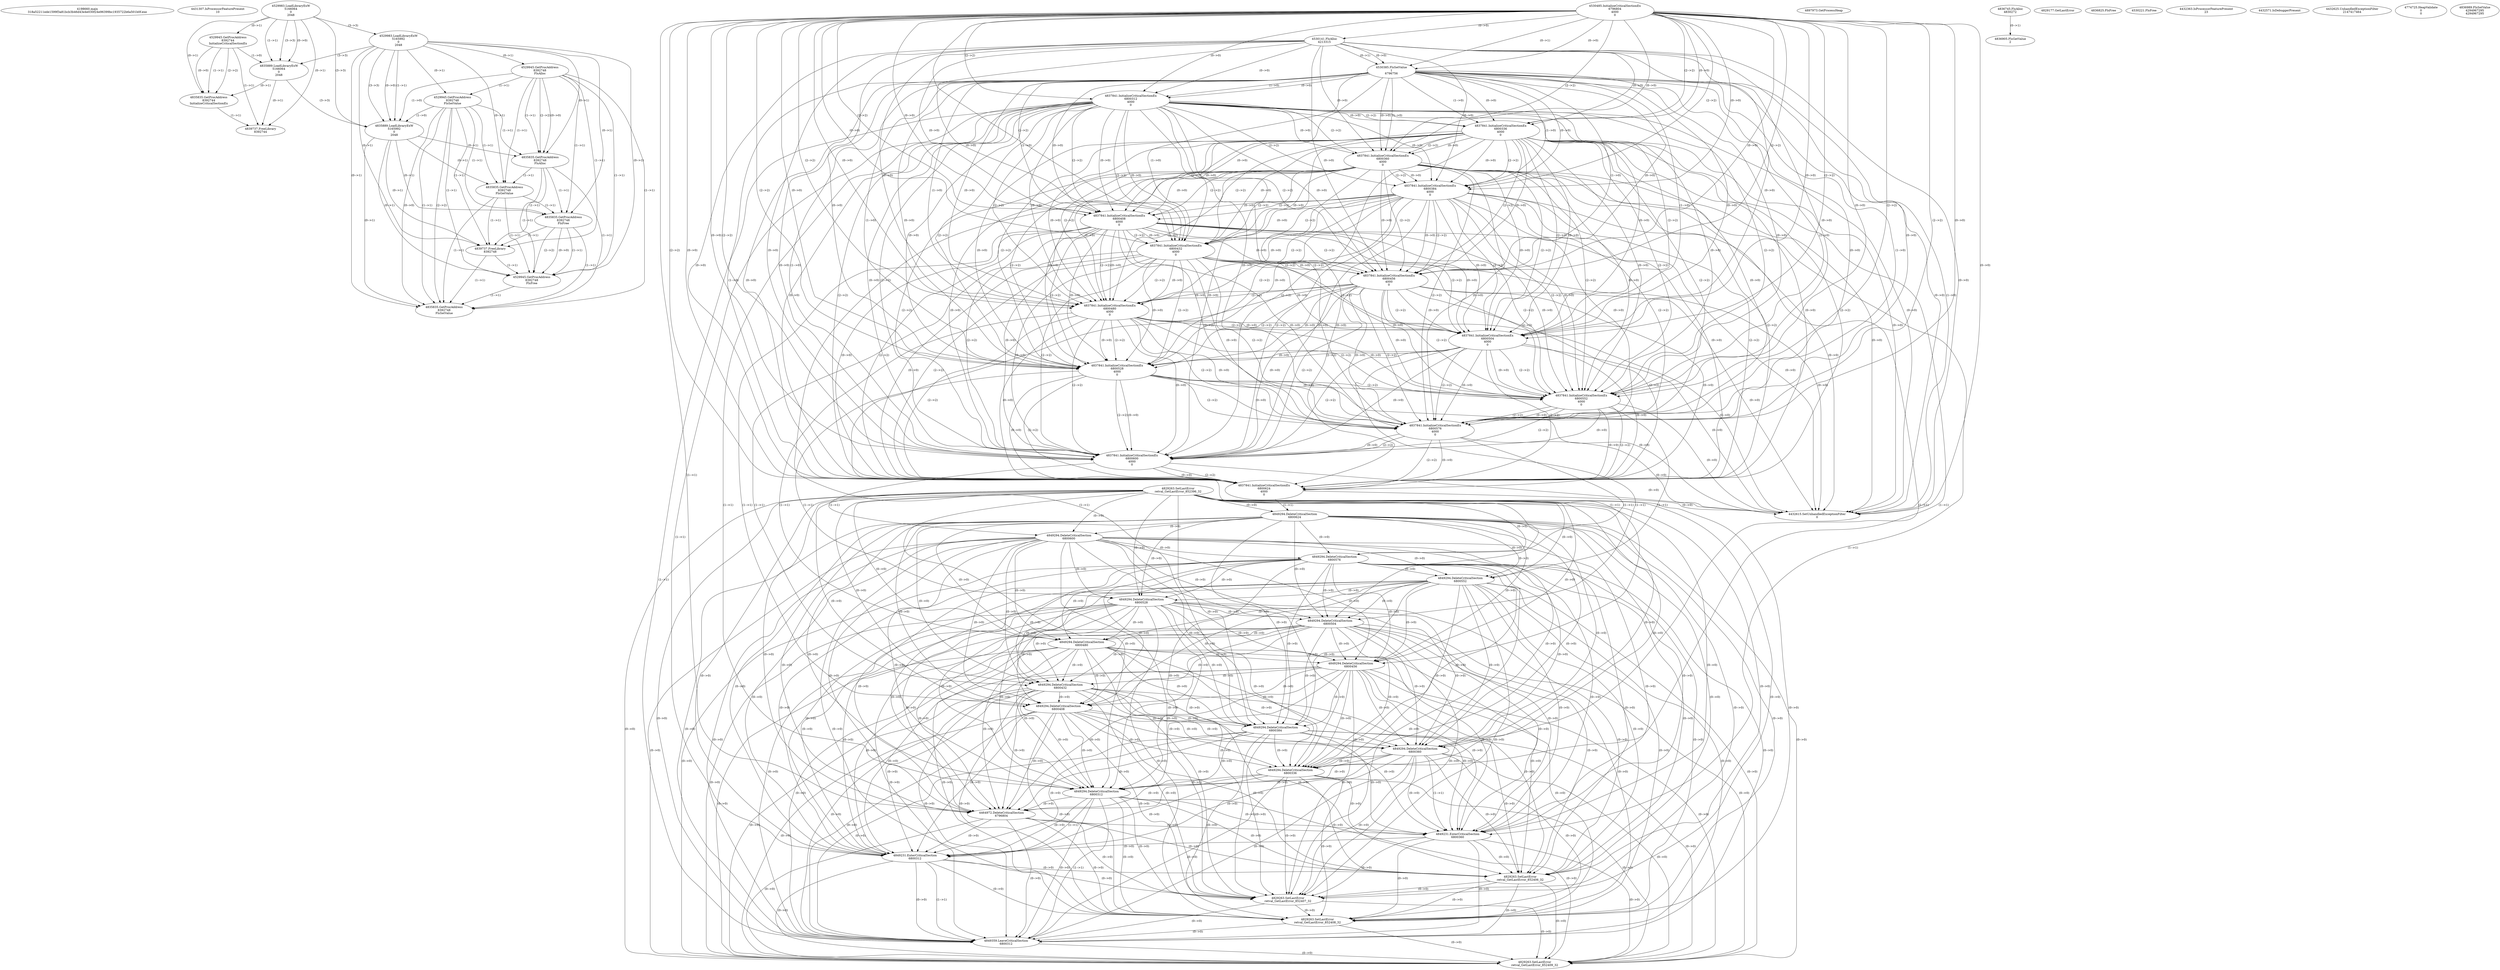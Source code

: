 // Global SCDG with merge call
digraph {
	0 [label="4198660.main
318a52211ede1599f3a81bcb3b46d43e4e030f24e96399bc1935722b6a501b0f.exe"]
	1 [label="4431307.IsProcessorFeaturePresent
10"]
	2 [label="4529983.LoadLibraryExW
5166064
0
2048"]
	3 [label="4529945.GetProcAddress
8392744
InitializeCriticalSectionEx"]
	2 -> 3 [label="(0-->1)"]
	4 [label="4530485.InitializeCriticalSectionEx
6796804
4000
0"]
	5 [label="4529983.LoadLibraryExW
5165992
0
2048"]
	2 -> 5 [label="(3-->3)"]
	6 [label="4529945.GetProcAddress
8392748
FlsAlloc"]
	5 -> 6 [label="(0-->1)"]
	7 [label="4530141.FlsAlloc
4213315"]
	4 -> 7 [label="(0-->0)"]
	8 [label="4529945.GetProcAddress
8392748
FlsSetValue"]
	5 -> 8 [label="(0-->1)"]
	6 -> 8 [label="(1-->1)"]
	9 [label="4530385.FlsSetValue
1
6796756"]
	4 -> 9 [label="(0-->1)"]
	7 -> 9 [label="(0-->1)"]
	4 -> 9 [label="(0-->0)"]
	7 -> 9 [label="(0-->0)"]
	10 [label="4835889.LoadLibraryExW
5166064
0
2048"]
	2 -> 10 [label="(1-->1)"]
	2 -> 10 [label="(3-->3)"]
	5 -> 10 [label="(3-->3)"]
	2 -> 10 [label="(0-->0)"]
	3 -> 10 [label="(1-->0)"]
	11 [label="4835835.GetProcAddress
8392744
InitializeCriticalSectionEx"]
	2 -> 11 [label="(0-->1)"]
	3 -> 11 [label="(1-->1)"]
	10 -> 11 [label="(0-->1)"]
	3 -> 11 [label="(2-->2)"]
	3 -> 11 [label="(0-->0)"]
	12 [label="4837841.InitializeCriticalSectionEx
6800312
4000
0"]
	4 -> 12 [label="(2-->2)"]
	4 -> 12 [label="(0-->0)"]
	7 -> 12 [label="(0-->0)"]
	9 -> 12 [label="(1-->0)"]
	9 -> 12 [label="(0-->0)"]
	13 [label="4837841.InitializeCriticalSectionEx
6800336
4000
0"]
	4 -> 13 [label="(2-->2)"]
	12 -> 13 [label="(2-->2)"]
	4 -> 13 [label="(0-->0)"]
	7 -> 13 [label="(0-->0)"]
	9 -> 13 [label="(1-->0)"]
	9 -> 13 [label="(0-->0)"]
	12 -> 13 [label="(0-->0)"]
	14 [label="4837841.InitializeCriticalSectionEx
6800360
4000
0"]
	4 -> 14 [label="(2-->2)"]
	12 -> 14 [label="(2-->2)"]
	13 -> 14 [label="(2-->2)"]
	4 -> 14 [label="(0-->0)"]
	7 -> 14 [label="(0-->0)"]
	9 -> 14 [label="(1-->0)"]
	9 -> 14 [label="(0-->0)"]
	12 -> 14 [label="(0-->0)"]
	13 -> 14 [label="(0-->0)"]
	15 [label="4837841.InitializeCriticalSectionEx
6800384
4000
0"]
	4 -> 15 [label="(2-->2)"]
	12 -> 15 [label="(2-->2)"]
	13 -> 15 [label="(2-->2)"]
	14 -> 15 [label="(2-->2)"]
	4 -> 15 [label="(0-->0)"]
	7 -> 15 [label="(0-->0)"]
	9 -> 15 [label="(1-->0)"]
	9 -> 15 [label="(0-->0)"]
	12 -> 15 [label="(0-->0)"]
	13 -> 15 [label="(0-->0)"]
	14 -> 15 [label="(0-->0)"]
	16 [label="4837841.InitializeCriticalSectionEx
6800408
4000
0"]
	4 -> 16 [label="(2-->2)"]
	12 -> 16 [label="(2-->2)"]
	13 -> 16 [label="(2-->2)"]
	14 -> 16 [label="(2-->2)"]
	15 -> 16 [label="(2-->2)"]
	4 -> 16 [label="(0-->0)"]
	7 -> 16 [label="(0-->0)"]
	9 -> 16 [label="(1-->0)"]
	9 -> 16 [label="(0-->0)"]
	12 -> 16 [label="(0-->0)"]
	13 -> 16 [label="(0-->0)"]
	14 -> 16 [label="(0-->0)"]
	15 -> 16 [label="(0-->0)"]
	17 [label="4837841.InitializeCriticalSectionEx
6800432
4000
0"]
	4 -> 17 [label="(2-->2)"]
	12 -> 17 [label="(2-->2)"]
	13 -> 17 [label="(2-->2)"]
	14 -> 17 [label="(2-->2)"]
	15 -> 17 [label="(2-->2)"]
	16 -> 17 [label="(2-->2)"]
	4 -> 17 [label="(0-->0)"]
	7 -> 17 [label="(0-->0)"]
	9 -> 17 [label="(1-->0)"]
	9 -> 17 [label="(0-->0)"]
	12 -> 17 [label="(0-->0)"]
	13 -> 17 [label="(0-->0)"]
	14 -> 17 [label="(0-->0)"]
	15 -> 17 [label="(0-->0)"]
	16 -> 17 [label="(0-->0)"]
	18 [label="4837841.InitializeCriticalSectionEx
6800456
4000
0"]
	4 -> 18 [label="(2-->2)"]
	12 -> 18 [label="(2-->2)"]
	13 -> 18 [label="(2-->2)"]
	14 -> 18 [label="(2-->2)"]
	15 -> 18 [label="(2-->2)"]
	16 -> 18 [label="(2-->2)"]
	17 -> 18 [label="(2-->2)"]
	4 -> 18 [label="(0-->0)"]
	7 -> 18 [label="(0-->0)"]
	9 -> 18 [label="(1-->0)"]
	9 -> 18 [label="(0-->0)"]
	12 -> 18 [label="(0-->0)"]
	13 -> 18 [label="(0-->0)"]
	14 -> 18 [label="(0-->0)"]
	15 -> 18 [label="(0-->0)"]
	16 -> 18 [label="(0-->0)"]
	17 -> 18 [label="(0-->0)"]
	19 [label="4837841.InitializeCriticalSectionEx
6800480
4000
0"]
	4 -> 19 [label="(2-->2)"]
	12 -> 19 [label="(2-->2)"]
	13 -> 19 [label="(2-->2)"]
	14 -> 19 [label="(2-->2)"]
	15 -> 19 [label="(2-->2)"]
	16 -> 19 [label="(2-->2)"]
	17 -> 19 [label="(2-->2)"]
	18 -> 19 [label="(2-->2)"]
	4 -> 19 [label="(0-->0)"]
	7 -> 19 [label="(0-->0)"]
	9 -> 19 [label="(1-->0)"]
	9 -> 19 [label="(0-->0)"]
	12 -> 19 [label="(0-->0)"]
	13 -> 19 [label="(0-->0)"]
	14 -> 19 [label="(0-->0)"]
	15 -> 19 [label="(0-->0)"]
	16 -> 19 [label="(0-->0)"]
	17 -> 19 [label="(0-->0)"]
	18 -> 19 [label="(0-->0)"]
	20 [label="4837841.InitializeCriticalSectionEx
6800504
4000
0"]
	4 -> 20 [label="(2-->2)"]
	12 -> 20 [label="(2-->2)"]
	13 -> 20 [label="(2-->2)"]
	14 -> 20 [label="(2-->2)"]
	15 -> 20 [label="(2-->2)"]
	16 -> 20 [label="(2-->2)"]
	17 -> 20 [label="(2-->2)"]
	18 -> 20 [label="(2-->2)"]
	19 -> 20 [label="(2-->2)"]
	4 -> 20 [label="(0-->0)"]
	7 -> 20 [label="(0-->0)"]
	9 -> 20 [label="(1-->0)"]
	9 -> 20 [label="(0-->0)"]
	12 -> 20 [label="(0-->0)"]
	13 -> 20 [label="(0-->0)"]
	14 -> 20 [label="(0-->0)"]
	15 -> 20 [label="(0-->0)"]
	16 -> 20 [label="(0-->0)"]
	17 -> 20 [label="(0-->0)"]
	18 -> 20 [label="(0-->0)"]
	19 -> 20 [label="(0-->0)"]
	21 [label="4837841.InitializeCriticalSectionEx
6800528
4000
0"]
	4 -> 21 [label="(2-->2)"]
	12 -> 21 [label="(2-->2)"]
	13 -> 21 [label="(2-->2)"]
	14 -> 21 [label="(2-->2)"]
	15 -> 21 [label="(2-->2)"]
	16 -> 21 [label="(2-->2)"]
	17 -> 21 [label="(2-->2)"]
	18 -> 21 [label="(2-->2)"]
	19 -> 21 [label="(2-->2)"]
	20 -> 21 [label="(2-->2)"]
	4 -> 21 [label="(0-->0)"]
	7 -> 21 [label="(0-->0)"]
	9 -> 21 [label="(1-->0)"]
	9 -> 21 [label="(0-->0)"]
	12 -> 21 [label="(0-->0)"]
	13 -> 21 [label="(0-->0)"]
	14 -> 21 [label="(0-->0)"]
	15 -> 21 [label="(0-->0)"]
	16 -> 21 [label="(0-->0)"]
	17 -> 21 [label="(0-->0)"]
	18 -> 21 [label="(0-->0)"]
	19 -> 21 [label="(0-->0)"]
	20 -> 21 [label="(0-->0)"]
	22 [label="4837841.InitializeCriticalSectionEx
6800552
4000
0"]
	4 -> 22 [label="(2-->2)"]
	12 -> 22 [label="(2-->2)"]
	13 -> 22 [label="(2-->2)"]
	14 -> 22 [label="(2-->2)"]
	15 -> 22 [label="(2-->2)"]
	16 -> 22 [label="(2-->2)"]
	17 -> 22 [label="(2-->2)"]
	18 -> 22 [label="(2-->2)"]
	19 -> 22 [label="(2-->2)"]
	20 -> 22 [label="(2-->2)"]
	21 -> 22 [label="(2-->2)"]
	4 -> 22 [label="(0-->0)"]
	7 -> 22 [label="(0-->0)"]
	9 -> 22 [label="(1-->0)"]
	9 -> 22 [label="(0-->0)"]
	12 -> 22 [label="(0-->0)"]
	13 -> 22 [label="(0-->0)"]
	14 -> 22 [label="(0-->0)"]
	15 -> 22 [label="(0-->0)"]
	16 -> 22 [label="(0-->0)"]
	17 -> 22 [label="(0-->0)"]
	18 -> 22 [label="(0-->0)"]
	19 -> 22 [label="(0-->0)"]
	20 -> 22 [label="(0-->0)"]
	21 -> 22 [label="(0-->0)"]
	23 [label="4837841.InitializeCriticalSectionEx
6800576
4000
0"]
	4 -> 23 [label="(2-->2)"]
	12 -> 23 [label="(2-->2)"]
	13 -> 23 [label="(2-->2)"]
	14 -> 23 [label="(2-->2)"]
	15 -> 23 [label="(2-->2)"]
	16 -> 23 [label="(2-->2)"]
	17 -> 23 [label="(2-->2)"]
	18 -> 23 [label="(2-->2)"]
	19 -> 23 [label="(2-->2)"]
	20 -> 23 [label="(2-->2)"]
	21 -> 23 [label="(2-->2)"]
	22 -> 23 [label="(2-->2)"]
	4 -> 23 [label="(0-->0)"]
	7 -> 23 [label="(0-->0)"]
	9 -> 23 [label="(1-->0)"]
	9 -> 23 [label="(0-->0)"]
	12 -> 23 [label="(0-->0)"]
	13 -> 23 [label="(0-->0)"]
	14 -> 23 [label="(0-->0)"]
	15 -> 23 [label="(0-->0)"]
	16 -> 23 [label="(0-->0)"]
	17 -> 23 [label="(0-->0)"]
	18 -> 23 [label="(0-->0)"]
	19 -> 23 [label="(0-->0)"]
	20 -> 23 [label="(0-->0)"]
	21 -> 23 [label="(0-->0)"]
	22 -> 23 [label="(0-->0)"]
	24 [label="4837841.InitializeCriticalSectionEx
6800600
4000
0"]
	4 -> 24 [label="(2-->2)"]
	12 -> 24 [label="(2-->2)"]
	13 -> 24 [label="(2-->2)"]
	14 -> 24 [label="(2-->2)"]
	15 -> 24 [label="(2-->2)"]
	16 -> 24 [label="(2-->2)"]
	17 -> 24 [label="(2-->2)"]
	18 -> 24 [label="(2-->2)"]
	19 -> 24 [label="(2-->2)"]
	20 -> 24 [label="(2-->2)"]
	21 -> 24 [label="(2-->2)"]
	22 -> 24 [label="(2-->2)"]
	23 -> 24 [label="(2-->2)"]
	4 -> 24 [label="(0-->0)"]
	7 -> 24 [label="(0-->0)"]
	9 -> 24 [label="(1-->0)"]
	9 -> 24 [label="(0-->0)"]
	12 -> 24 [label="(0-->0)"]
	13 -> 24 [label="(0-->0)"]
	14 -> 24 [label="(0-->0)"]
	15 -> 24 [label="(0-->0)"]
	16 -> 24 [label="(0-->0)"]
	17 -> 24 [label="(0-->0)"]
	18 -> 24 [label="(0-->0)"]
	19 -> 24 [label="(0-->0)"]
	20 -> 24 [label="(0-->0)"]
	21 -> 24 [label="(0-->0)"]
	22 -> 24 [label="(0-->0)"]
	23 -> 24 [label="(0-->0)"]
	25 [label="4837841.InitializeCriticalSectionEx
6800624
4000
0"]
	4 -> 25 [label="(2-->2)"]
	12 -> 25 [label="(2-->2)"]
	13 -> 25 [label="(2-->2)"]
	14 -> 25 [label="(2-->2)"]
	15 -> 25 [label="(2-->2)"]
	16 -> 25 [label="(2-->2)"]
	17 -> 25 [label="(2-->2)"]
	18 -> 25 [label="(2-->2)"]
	19 -> 25 [label="(2-->2)"]
	20 -> 25 [label="(2-->2)"]
	21 -> 25 [label="(2-->2)"]
	22 -> 25 [label="(2-->2)"]
	23 -> 25 [label="(2-->2)"]
	24 -> 25 [label="(2-->2)"]
	4 -> 25 [label="(0-->0)"]
	7 -> 25 [label="(0-->0)"]
	9 -> 25 [label="(1-->0)"]
	9 -> 25 [label="(0-->0)"]
	12 -> 25 [label="(0-->0)"]
	13 -> 25 [label="(0-->0)"]
	14 -> 25 [label="(0-->0)"]
	15 -> 25 [label="(0-->0)"]
	16 -> 25 [label="(0-->0)"]
	17 -> 25 [label="(0-->0)"]
	18 -> 25 [label="(0-->0)"]
	19 -> 25 [label="(0-->0)"]
	20 -> 25 [label="(0-->0)"]
	21 -> 25 [label="(0-->0)"]
	22 -> 25 [label="(0-->0)"]
	23 -> 25 [label="(0-->0)"]
	24 -> 25 [label="(0-->0)"]
	26 [label="4897973.GetProcessHeap
"]
	27 [label="4835889.LoadLibraryExW
5165992
0
2048"]
	5 -> 27 [label="(1-->1)"]
	2 -> 27 [label="(3-->3)"]
	5 -> 27 [label="(3-->3)"]
	10 -> 27 [label="(3-->3)"]
	5 -> 27 [label="(0-->0)"]
	6 -> 27 [label="(1-->0)"]
	8 -> 27 [label="(1-->0)"]
	28 [label="4835835.GetProcAddress
8392748
FlsAlloc"]
	5 -> 28 [label="(0-->1)"]
	6 -> 28 [label="(1-->1)"]
	8 -> 28 [label="(1-->1)"]
	27 -> 28 [label="(0-->1)"]
	6 -> 28 [label="(2-->2)"]
	6 -> 28 [label="(0-->0)"]
	29 [label="4836745.FlsAlloc
4830272"]
	30 [label="4829177.GetLastError
"]
	31 [label="4835835.GetProcAddress
8392748
FlsGetValue"]
	5 -> 31 [label="(0-->1)"]
	6 -> 31 [label="(1-->1)"]
	8 -> 31 [label="(1-->1)"]
	27 -> 31 [label="(0-->1)"]
	28 -> 31 [label="(1-->1)"]
	32 [label="4836905.FlsGetValue
2"]
	29 -> 32 [label="(0-->1)"]
	33 [label="4829263.SetLastError
retval_GetLastError_852396_32"]
	34 [label="4835835.GetProcAddress
8392748
FlsFree"]
	5 -> 34 [label="(0-->1)"]
	6 -> 34 [label="(1-->1)"]
	8 -> 34 [label="(1-->1)"]
	27 -> 34 [label="(0-->1)"]
	28 -> 34 [label="(1-->1)"]
	31 -> 34 [label="(1-->1)"]
	35 [label="4836825.FlsFree
"]
	36 [label="4849294.DeleteCriticalSection
6800624"]
	25 -> 36 [label="(1-->1)"]
	33 -> 36 [label="(0-->0)"]
	37 [label="4849294.DeleteCriticalSection
6800600"]
	24 -> 37 [label="(1-->1)"]
	33 -> 37 [label="(0-->0)"]
	36 -> 37 [label="(0-->0)"]
	38 [label="4849294.DeleteCriticalSection
6800576"]
	23 -> 38 [label="(1-->1)"]
	33 -> 38 [label="(0-->0)"]
	36 -> 38 [label="(0-->0)"]
	37 -> 38 [label="(0-->0)"]
	39 [label="4849294.DeleteCriticalSection
6800552"]
	22 -> 39 [label="(1-->1)"]
	33 -> 39 [label="(0-->0)"]
	36 -> 39 [label="(0-->0)"]
	37 -> 39 [label="(0-->0)"]
	38 -> 39 [label="(0-->0)"]
	40 [label="4849294.DeleteCriticalSection
6800528"]
	21 -> 40 [label="(1-->1)"]
	33 -> 40 [label="(0-->0)"]
	36 -> 40 [label="(0-->0)"]
	37 -> 40 [label="(0-->0)"]
	38 -> 40 [label="(0-->0)"]
	39 -> 40 [label="(0-->0)"]
	41 [label="4849294.DeleteCriticalSection
6800504"]
	20 -> 41 [label="(1-->1)"]
	33 -> 41 [label="(0-->0)"]
	36 -> 41 [label="(0-->0)"]
	37 -> 41 [label="(0-->0)"]
	38 -> 41 [label="(0-->0)"]
	39 -> 41 [label="(0-->0)"]
	40 -> 41 [label="(0-->0)"]
	42 [label="4849294.DeleteCriticalSection
6800480"]
	19 -> 42 [label="(1-->1)"]
	33 -> 42 [label="(0-->0)"]
	36 -> 42 [label="(0-->0)"]
	37 -> 42 [label="(0-->0)"]
	38 -> 42 [label="(0-->0)"]
	39 -> 42 [label="(0-->0)"]
	40 -> 42 [label="(0-->0)"]
	41 -> 42 [label="(0-->0)"]
	43 [label="4849294.DeleteCriticalSection
6800456"]
	18 -> 43 [label="(1-->1)"]
	33 -> 43 [label="(0-->0)"]
	36 -> 43 [label="(0-->0)"]
	37 -> 43 [label="(0-->0)"]
	38 -> 43 [label="(0-->0)"]
	39 -> 43 [label="(0-->0)"]
	40 -> 43 [label="(0-->0)"]
	41 -> 43 [label="(0-->0)"]
	42 -> 43 [label="(0-->0)"]
	44 [label="4849294.DeleteCriticalSection
6800432"]
	17 -> 44 [label="(1-->1)"]
	33 -> 44 [label="(0-->0)"]
	36 -> 44 [label="(0-->0)"]
	37 -> 44 [label="(0-->0)"]
	38 -> 44 [label="(0-->0)"]
	39 -> 44 [label="(0-->0)"]
	40 -> 44 [label="(0-->0)"]
	41 -> 44 [label="(0-->0)"]
	42 -> 44 [label="(0-->0)"]
	43 -> 44 [label="(0-->0)"]
	45 [label="4849294.DeleteCriticalSection
6800408"]
	16 -> 45 [label="(1-->1)"]
	33 -> 45 [label="(0-->0)"]
	36 -> 45 [label="(0-->0)"]
	37 -> 45 [label="(0-->0)"]
	38 -> 45 [label="(0-->0)"]
	39 -> 45 [label="(0-->0)"]
	40 -> 45 [label="(0-->0)"]
	41 -> 45 [label="(0-->0)"]
	42 -> 45 [label="(0-->0)"]
	43 -> 45 [label="(0-->0)"]
	44 -> 45 [label="(0-->0)"]
	46 [label="4849294.DeleteCriticalSection
6800384"]
	15 -> 46 [label="(1-->1)"]
	33 -> 46 [label="(0-->0)"]
	36 -> 46 [label="(0-->0)"]
	37 -> 46 [label="(0-->0)"]
	38 -> 46 [label="(0-->0)"]
	39 -> 46 [label="(0-->0)"]
	40 -> 46 [label="(0-->0)"]
	41 -> 46 [label="(0-->0)"]
	42 -> 46 [label="(0-->0)"]
	43 -> 46 [label="(0-->0)"]
	44 -> 46 [label="(0-->0)"]
	45 -> 46 [label="(0-->0)"]
	47 [label="4849294.DeleteCriticalSection
6800360"]
	14 -> 47 [label="(1-->1)"]
	33 -> 47 [label="(0-->0)"]
	36 -> 47 [label="(0-->0)"]
	37 -> 47 [label="(0-->0)"]
	38 -> 47 [label="(0-->0)"]
	39 -> 47 [label="(0-->0)"]
	40 -> 47 [label="(0-->0)"]
	41 -> 47 [label="(0-->0)"]
	42 -> 47 [label="(0-->0)"]
	43 -> 47 [label="(0-->0)"]
	44 -> 47 [label="(0-->0)"]
	45 -> 47 [label="(0-->0)"]
	46 -> 47 [label="(0-->0)"]
	48 [label="4849294.DeleteCriticalSection
6800336"]
	13 -> 48 [label="(1-->1)"]
	33 -> 48 [label="(0-->0)"]
	36 -> 48 [label="(0-->0)"]
	37 -> 48 [label="(0-->0)"]
	38 -> 48 [label="(0-->0)"]
	39 -> 48 [label="(0-->0)"]
	40 -> 48 [label="(0-->0)"]
	41 -> 48 [label="(0-->0)"]
	42 -> 48 [label="(0-->0)"]
	43 -> 48 [label="(0-->0)"]
	44 -> 48 [label="(0-->0)"]
	45 -> 48 [label="(0-->0)"]
	46 -> 48 [label="(0-->0)"]
	47 -> 48 [label="(0-->0)"]
	49 [label="4849294.DeleteCriticalSection
6800312"]
	12 -> 49 [label="(1-->1)"]
	33 -> 49 [label="(0-->0)"]
	36 -> 49 [label="(0-->0)"]
	37 -> 49 [label="(0-->0)"]
	38 -> 49 [label="(0-->0)"]
	39 -> 49 [label="(0-->0)"]
	40 -> 49 [label="(0-->0)"]
	41 -> 49 [label="(0-->0)"]
	42 -> 49 [label="(0-->0)"]
	43 -> 49 [label="(0-->0)"]
	44 -> 49 [label="(0-->0)"]
	45 -> 49 [label="(0-->0)"]
	46 -> 49 [label="(0-->0)"]
	47 -> 49 [label="(0-->0)"]
	48 -> 49 [label="(0-->0)"]
	50 [label="4839737.FreeLibrary
8392748"]
	5 -> 50 [label="(0-->1)"]
	6 -> 50 [label="(1-->1)"]
	8 -> 50 [label="(1-->1)"]
	27 -> 50 [label="(0-->1)"]
	28 -> 50 [label="(1-->1)"]
	31 -> 50 [label="(1-->1)"]
	34 -> 50 [label="(1-->1)"]
	51 [label="4839737.FreeLibrary
8392744"]
	2 -> 51 [label="(0-->1)"]
	3 -> 51 [label="(1-->1)"]
	10 -> 51 [label="(0-->1)"]
	11 -> 51 [label="(1-->1)"]
	52 [label="4529945.GetProcAddress
8392748
FlsFree"]
	5 -> 52 [label="(0-->1)"]
	6 -> 52 [label="(1-->1)"]
	8 -> 52 [label="(1-->1)"]
	27 -> 52 [label="(0-->1)"]
	28 -> 52 [label="(1-->1)"]
	31 -> 52 [label="(1-->1)"]
	34 -> 52 [label="(1-->1)"]
	50 -> 52 [label="(1-->1)"]
	34 -> 52 [label="(2-->2)"]
	34 -> 52 [label="(0-->0)"]
	53 [label="4530221.FlsFree
"]
	54 [label="4464972.DeleteCriticalSection
6796804"]
	4 -> 54 [label="(1-->1)"]
	33 -> 54 [label="(0-->0)"]
	36 -> 54 [label="(0-->0)"]
	37 -> 54 [label="(0-->0)"]
	38 -> 54 [label="(0-->0)"]
	39 -> 54 [label="(0-->0)"]
	40 -> 54 [label="(0-->0)"]
	41 -> 54 [label="(0-->0)"]
	42 -> 54 [label="(0-->0)"]
	43 -> 54 [label="(0-->0)"]
	44 -> 54 [label="(0-->0)"]
	45 -> 54 [label="(0-->0)"]
	46 -> 54 [label="(0-->0)"]
	47 -> 54 [label="(0-->0)"]
	48 -> 54 [label="(0-->0)"]
	49 -> 54 [label="(0-->0)"]
	55 [label="4432363.IsProcessorFeaturePresent
23"]
	56 [label="4432571.IsDebuggerPresent
"]
	57 [label="4432615.SetUnhandledExceptionFilter
0"]
	4 -> 57 [label="(0-->0)"]
	7 -> 57 [label="(0-->0)"]
	9 -> 57 [label="(1-->0)"]
	9 -> 57 [label="(0-->0)"]
	12 -> 57 [label="(0-->0)"]
	13 -> 57 [label="(0-->0)"]
	14 -> 57 [label="(0-->0)"]
	15 -> 57 [label="(0-->0)"]
	16 -> 57 [label="(0-->0)"]
	17 -> 57 [label="(0-->0)"]
	18 -> 57 [label="(0-->0)"]
	19 -> 57 [label="(0-->0)"]
	20 -> 57 [label="(0-->0)"]
	21 -> 57 [label="(0-->0)"]
	22 -> 57 [label="(0-->0)"]
	23 -> 57 [label="(0-->0)"]
	24 -> 57 [label="(0-->0)"]
	25 -> 57 [label="(0-->0)"]
	58 [label="4432625.UnhandledExceptionFilter
2147417464"]
	59 [label="4849231.EnterCriticalSection
6800360"]
	14 -> 59 [label="(1-->1)"]
	47 -> 59 [label="(1-->1)"]
	33 -> 59 [label="(0-->0)"]
	36 -> 59 [label="(0-->0)"]
	37 -> 59 [label="(0-->0)"]
	38 -> 59 [label="(0-->0)"]
	39 -> 59 [label="(0-->0)"]
	40 -> 59 [label="(0-->0)"]
	41 -> 59 [label="(0-->0)"]
	42 -> 59 [label="(0-->0)"]
	43 -> 59 [label="(0-->0)"]
	44 -> 59 [label="(0-->0)"]
	45 -> 59 [label="(0-->0)"]
	46 -> 59 [label="(0-->0)"]
	47 -> 59 [label="(0-->0)"]
	48 -> 59 [label="(0-->0)"]
	49 -> 59 [label="(0-->0)"]
	54 -> 59 [label="(0-->0)"]
	60 [label="4849231.EnterCriticalSection
6800312"]
	12 -> 60 [label="(1-->1)"]
	49 -> 60 [label="(1-->1)"]
	33 -> 60 [label="(0-->0)"]
	36 -> 60 [label="(0-->0)"]
	37 -> 60 [label="(0-->0)"]
	38 -> 60 [label="(0-->0)"]
	39 -> 60 [label="(0-->0)"]
	40 -> 60 [label="(0-->0)"]
	41 -> 60 [label="(0-->0)"]
	42 -> 60 [label="(0-->0)"]
	43 -> 60 [label="(0-->0)"]
	44 -> 60 [label="(0-->0)"]
	45 -> 60 [label="(0-->0)"]
	46 -> 60 [label="(0-->0)"]
	47 -> 60 [label="(0-->0)"]
	48 -> 60 [label="(0-->0)"]
	49 -> 60 [label="(0-->0)"]
	54 -> 60 [label="(0-->0)"]
	59 -> 60 [label="(0-->0)"]
	61 [label="4774725.HeapValidate
0
0
"]
	62 [label="4835835.GetProcAddress
8392748
FlsSetValue"]
	5 -> 62 [label="(0-->1)"]
	6 -> 62 [label="(1-->1)"]
	8 -> 62 [label="(1-->1)"]
	27 -> 62 [label="(0-->1)"]
	28 -> 62 [label="(1-->1)"]
	31 -> 62 [label="(1-->1)"]
	34 -> 62 [label="(1-->1)"]
	50 -> 62 [label="(1-->1)"]
	52 -> 62 [label="(1-->1)"]
	8 -> 62 [label="(2-->2)"]
	8 -> 62 [label="(0-->0)"]
	63 [label="4836989.FlsSetValue
4294967295
4294967295"]
	64 [label="4829263.SetLastError
retval_GetLastError_852406_32"]
	33 -> 64 [label="(0-->0)"]
	36 -> 64 [label="(0-->0)"]
	37 -> 64 [label="(0-->0)"]
	38 -> 64 [label="(0-->0)"]
	39 -> 64 [label="(0-->0)"]
	40 -> 64 [label="(0-->0)"]
	41 -> 64 [label="(0-->0)"]
	42 -> 64 [label="(0-->0)"]
	43 -> 64 [label="(0-->0)"]
	44 -> 64 [label="(0-->0)"]
	45 -> 64 [label="(0-->0)"]
	46 -> 64 [label="(0-->0)"]
	47 -> 64 [label="(0-->0)"]
	48 -> 64 [label="(0-->0)"]
	49 -> 64 [label="(0-->0)"]
	54 -> 64 [label="(0-->0)"]
	59 -> 64 [label="(0-->0)"]
	60 -> 64 [label="(0-->0)"]
	65 [label="4829263.SetLastError
retval_GetLastError_852407_32"]
	33 -> 65 [label="(0-->0)"]
	36 -> 65 [label="(0-->0)"]
	37 -> 65 [label="(0-->0)"]
	38 -> 65 [label="(0-->0)"]
	39 -> 65 [label="(0-->0)"]
	40 -> 65 [label="(0-->0)"]
	41 -> 65 [label="(0-->0)"]
	42 -> 65 [label="(0-->0)"]
	43 -> 65 [label="(0-->0)"]
	44 -> 65 [label="(0-->0)"]
	45 -> 65 [label="(0-->0)"]
	46 -> 65 [label="(0-->0)"]
	47 -> 65 [label="(0-->0)"]
	48 -> 65 [label="(0-->0)"]
	49 -> 65 [label="(0-->0)"]
	54 -> 65 [label="(0-->0)"]
	59 -> 65 [label="(0-->0)"]
	60 -> 65 [label="(0-->0)"]
	64 -> 65 [label="(0-->0)"]
	66 [label="4829263.SetLastError
retval_GetLastError_852408_32"]
	33 -> 66 [label="(0-->0)"]
	36 -> 66 [label="(0-->0)"]
	37 -> 66 [label="(0-->0)"]
	38 -> 66 [label="(0-->0)"]
	39 -> 66 [label="(0-->0)"]
	40 -> 66 [label="(0-->0)"]
	41 -> 66 [label="(0-->0)"]
	42 -> 66 [label="(0-->0)"]
	43 -> 66 [label="(0-->0)"]
	44 -> 66 [label="(0-->0)"]
	45 -> 66 [label="(0-->0)"]
	46 -> 66 [label="(0-->0)"]
	47 -> 66 [label="(0-->0)"]
	48 -> 66 [label="(0-->0)"]
	49 -> 66 [label="(0-->0)"]
	54 -> 66 [label="(0-->0)"]
	59 -> 66 [label="(0-->0)"]
	60 -> 66 [label="(0-->0)"]
	64 -> 66 [label="(0-->0)"]
	65 -> 66 [label="(0-->0)"]
	67 [label="4849359.LeaveCriticalSection
6800312"]
	12 -> 67 [label="(1-->1)"]
	49 -> 67 [label="(1-->1)"]
	60 -> 67 [label="(1-->1)"]
	33 -> 67 [label="(0-->0)"]
	36 -> 67 [label="(0-->0)"]
	37 -> 67 [label="(0-->0)"]
	38 -> 67 [label="(0-->0)"]
	39 -> 67 [label="(0-->0)"]
	40 -> 67 [label="(0-->0)"]
	41 -> 67 [label="(0-->0)"]
	42 -> 67 [label="(0-->0)"]
	43 -> 67 [label="(0-->0)"]
	44 -> 67 [label="(0-->0)"]
	45 -> 67 [label="(0-->0)"]
	46 -> 67 [label="(0-->0)"]
	47 -> 67 [label="(0-->0)"]
	48 -> 67 [label="(0-->0)"]
	49 -> 67 [label="(0-->0)"]
	54 -> 67 [label="(0-->0)"]
	59 -> 67 [label="(0-->0)"]
	60 -> 67 [label="(0-->0)"]
	64 -> 67 [label="(0-->0)"]
	65 -> 67 [label="(0-->0)"]
	66 -> 67 [label="(0-->0)"]
	68 [label="4829263.SetLastError
retval_GetLastError_852409_32"]
	33 -> 68 [label="(0-->0)"]
	36 -> 68 [label="(0-->0)"]
	37 -> 68 [label="(0-->0)"]
	38 -> 68 [label="(0-->0)"]
	39 -> 68 [label="(0-->0)"]
	40 -> 68 [label="(0-->0)"]
	41 -> 68 [label="(0-->0)"]
	42 -> 68 [label="(0-->0)"]
	43 -> 68 [label="(0-->0)"]
	44 -> 68 [label="(0-->0)"]
	45 -> 68 [label="(0-->0)"]
	46 -> 68 [label="(0-->0)"]
	47 -> 68 [label="(0-->0)"]
	48 -> 68 [label="(0-->0)"]
	49 -> 68 [label="(0-->0)"]
	54 -> 68 [label="(0-->0)"]
	59 -> 68 [label="(0-->0)"]
	60 -> 68 [label="(0-->0)"]
	64 -> 68 [label="(0-->0)"]
	65 -> 68 [label="(0-->0)"]
	66 -> 68 [label="(0-->0)"]
	67 -> 68 [label="(0-->0)"]
}
